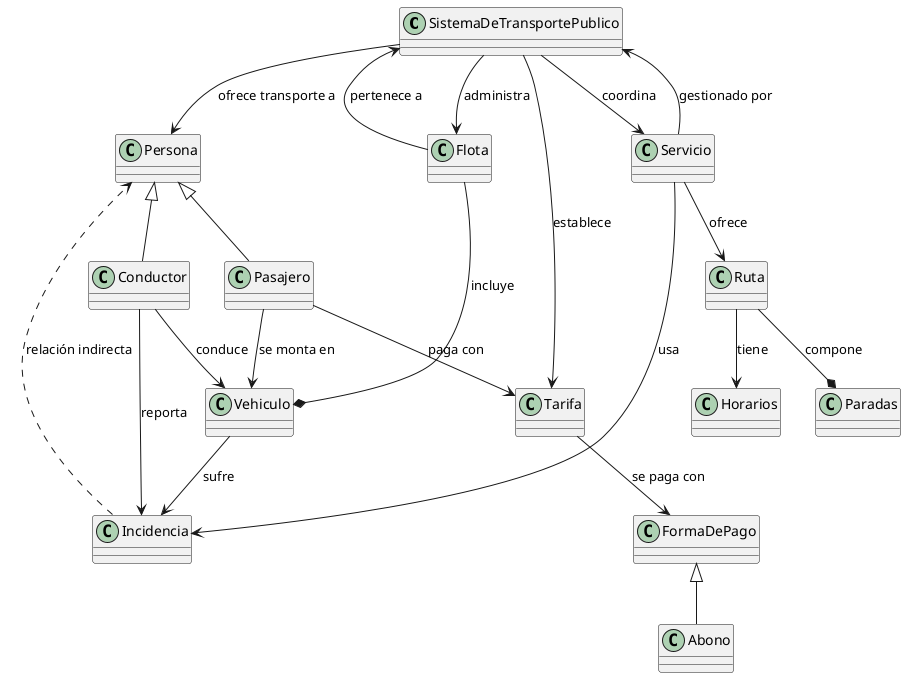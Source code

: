 @startuml
' Diagrama de clases optimizado para Sistema de Transporte Público

class SistemaDeTransportePublico {
}

class Persona {
}

class Pasajero {
}
Persona <|-- Pasajero
Pasajero --> Vehiculo : se monta en
Pasajero --> Tarifa : paga con

class Conductor {
}
Persona <|-- Conductor
Conductor --> Vehiculo : conduce
Conductor --> Incidencia : reporta

class Tarifa {
}
Tarifa --> FormaDePago : se paga con

class FormaDePago {
}

class Vehiculo {
}
Vehiculo --> Incidencia : sufre

class Flota {
}
Flota --* Vehiculo : incluye
Flota --> SistemaDeTransportePublico : pertenece a

class Incidencia {
}

class Servicio {
}
Servicio --> Ruta : ofrece
Servicio --> Incidencia : usa
Servicio --> SistemaDeTransportePublico : gestionado por

class Paradas {
}

class Ruta {
}
Ruta --* Paradas : compone
Ruta --> Horarios : tiene

class Horarios {
}

' Relación indirecta entre Incidencia y Persona a través de Conductor
Incidencia ..> Persona : relación indirecta

' Conexión entre el sistema de transporte y todos sus elementos
SistemaDeTransportePublico --> Flota : administra
SistemaDeTransportePublico --> Tarifa : establece
SistemaDeTransportePublico --> Servicio : coordina
SistemaDeTransportePublico --> Persona : ofrece transporte a

' Relación entre Abono y FormaDePago fusionadas
FormaDePago <|-- Abono

@enduml
